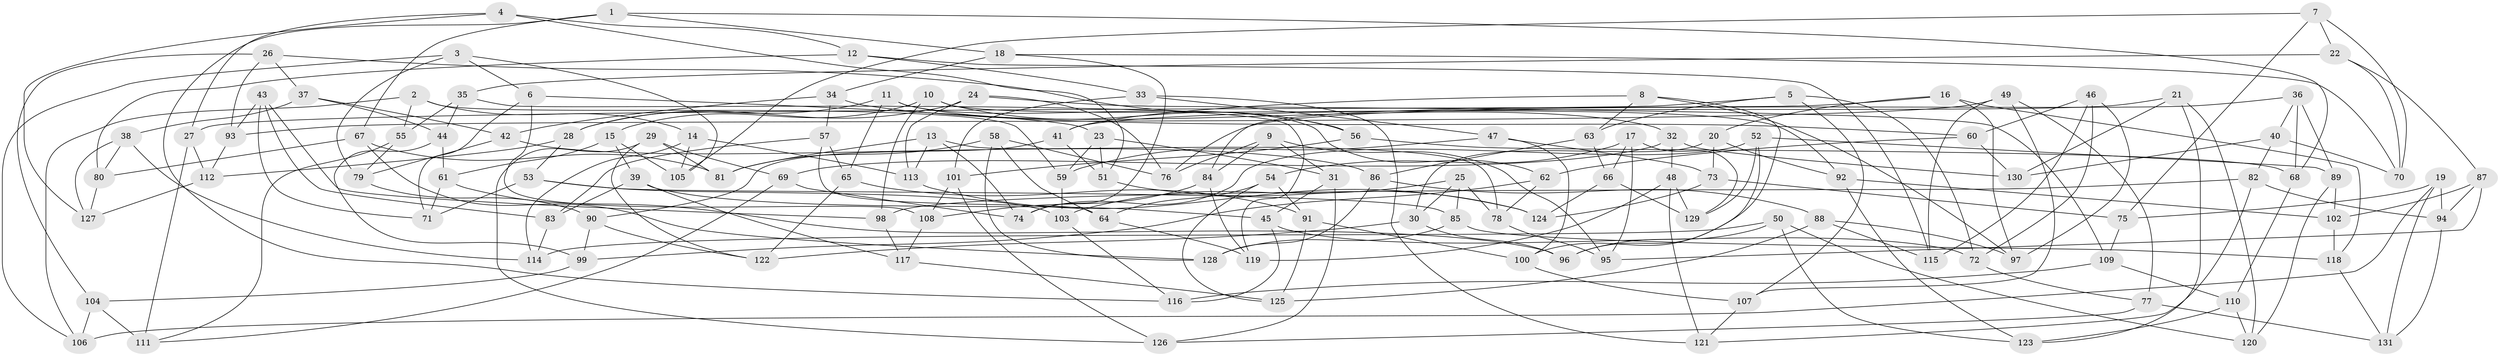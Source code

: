 // Generated by graph-tools (version 1.1) at 2025/11/02/27/25 16:11:47]
// undirected, 131 vertices, 262 edges
graph export_dot {
graph [start="1"]
  node [color=gray90,style=filled];
  1;
  2;
  3;
  4;
  5;
  6;
  7;
  8;
  9;
  10;
  11;
  12;
  13;
  14;
  15;
  16;
  17;
  18;
  19;
  20;
  21;
  22;
  23;
  24;
  25;
  26;
  27;
  28;
  29;
  30;
  31;
  32;
  33;
  34;
  35;
  36;
  37;
  38;
  39;
  40;
  41;
  42;
  43;
  44;
  45;
  46;
  47;
  48;
  49;
  50;
  51;
  52;
  53;
  54;
  55;
  56;
  57;
  58;
  59;
  60;
  61;
  62;
  63;
  64;
  65;
  66;
  67;
  68;
  69;
  70;
  71;
  72;
  73;
  74;
  75;
  76;
  77;
  78;
  79;
  80;
  81;
  82;
  83;
  84;
  85;
  86;
  87;
  88;
  89;
  90;
  91;
  92;
  93;
  94;
  95;
  96;
  97;
  98;
  99;
  100;
  101;
  102;
  103;
  104;
  105;
  106;
  107;
  108;
  109;
  110;
  111;
  112;
  113;
  114;
  115;
  116;
  117;
  118;
  119;
  120;
  121;
  122;
  123;
  124;
  125;
  126;
  127;
  128;
  129;
  130;
  131;
  1 -- 67;
  1 -- 18;
  1 -- 116;
  1 -- 68;
  2 -- 14;
  2 -- 59;
  2 -- 55;
  2 -- 106;
  3 -- 6;
  3 -- 79;
  3 -- 105;
  3 -- 106;
  4 -- 12;
  4 -- 127;
  4 -- 51;
  4 -- 27;
  5 -- 107;
  5 -- 84;
  5 -- 63;
  5 -- 72;
  6 -- 71;
  6 -- 23;
  6 -- 108;
  7 -- 70;
  7 -- 22;
  7 -- 105;
  7 -- 75;
  8 -- 63;
  8 -- 97;
  8 -- 100;
  8 -- 41;
  9 -- 76;
  9 -- 95;
  9 -- 31;
  9 -- 84;
  10 -- 92;
  10 -- 98;
  10 -- 56;
  10 -- 15;
  11 -- 65;
  11 -- 28;
  11 -- 62;
  11 -- 32;
  12 -- 115;
  12 -- 80;
  12 -- 33;
  13 -- 113;
  13 -- 74;
  13 -- 78;
  13 -- 81;
  14 -- 105;
  14 -- 113;
  14 -- 114;
  15 -- 105;
  15 -- 61;
  15 -- 39;
  16 -- 97;
  16 -- 27;
  16 -- 20;
  16 -- 118;
  17 -- 129;
  17 -- 66;
  17 -- 95;
  17 -- 54;
  18 -- 34;
  18 -- 70;
  18 -- 74;
  19 -- 131;
  19 -- 94;
  19 -- 75;
  19 -- 106;
  20 -- 73;
  20 -- 92;
  20 -- 30;
  21 -- 120;
  21 -- 123;
  21 -- 130;
  21 -- 41;
  22 -- 87;
  22 -- 70;
  22 -- 35;
  23 -- 59;
  23 -- 31;
  23 -- 51;
  24 -- 113;
  24 -- 76;
  24 -- 28;
  24 -- 109;
  25 -- 85;
  25 -- 78;
  25 -- 103;
  25 -- 30;
  26 -- 56;
  26 -- 104;
  26 -- 93;
  26 -- 37;
  27 -- 112;
  27 -- 111;
  28 -- 112;
  28 -- 53;
  29 -- 69;
  29 -- 81;
  29 -- 126;
  29 -- 122;
  30 -- 96;
  30 -- 122;
  31 -- 126;
  31 -- 45;
  32 -- 130;
  32 -- 69;
  32 -- 48;
  33 -- 101;
  33 -- 121;
  33 -- 47;
  34 -- 60;
  34 -- 57;
  34 -- 42;
  35 -- 44;
  35 -- 55;
  35 -- 119;
  36 -- 89;
  36 -- 68;
  36 -- 40;
  36 -- 76;
  37 -- 44;
  37 -- 38;
  37 -- 42;
  38 -- 127;
  38 -- 114;
  38 -- 80;
  39 -- 83;
  39 -- 117;
  39 -- 45;
  40 -- 70;
  40 -- 130;
  40 -- 82;
  41 -- 90;
  41 -- 51;
  42 -- 79;
  42 -- 86;
  43 -- 71;
  43 -- 83;
  43 -- 93;
  43 -- 98;
  44 -- 61;
  44 -- 99;
  45 -- 72;
  45 -- 116;
  46 -- 72;
  46 -- 97;
  46 -- 115;
  46 -- 60;
  47 -- 59;
  47 -- 100;
  47 -- 73;
  48 -- 121;
  48 -- 119;
  48 -- 129;
  49 -- 77;
  49 -- 115;
  49 -- 93;
  49 -- 107;
  50 -- 123;
  50 -- 120;
  50 -- 96;
  50 -- 114;
  51 -- 124;
  52 -- 89;
  52 -- 129;
  52 -- 96;
  52 -- 74;
  53 -- 103;
  53 -- 85;
  53 -- 71;
  54 -- 91;
  54 -- 125;
  54 -- 64;
  55 -- 111;
  55 -- 79;
  56 -- 101;
  56 -- 68;
  57 -- 64;
  57 -- 83;
  57 -- 65;
  58 -- 128;
  58 -- 64;
  58 -- 81;
  58 -- 76;
  59 -- 103;
  60 -- 130;
  60 -- 62;
  61 -- 71;
  61 -- 96;
  62 -- 99;
  62 -- 78;
  63 -- 66;
  63 -- 86;
  64 -- 119;
  65 -- 122;
  65 -- 91;
  66 -- 129;
  66 -- 124;
  67 -- 80;
  67 -- 128;
  67 -- 81;
  68 -- 110;
  69 -- 74;
  69 -- 111;
  72 -- 77;
  73 -- 124;
  73 -- 75;
  75 -- 109;
  77 -- 126;
  77 -- 131;
  78 -- 95;
  79 -- 90;
  80 -- 127;
  82 -- 121;
  82 -- 94;
  82 -- 98;
  83 -- 114;
  84 -- 108;
  84 -- 119;
  85 -- 118;
  85 -- 128;
  86 -- 88;
  86 -- 128;
  87 -- 95;
  87 -- 102;
  87 -- 94;
  88 -- 115;
  88 -- 125;
  88 -- 97;
  89 -- 120;
  89 -- 102;
  90 -- 99;
  90 -- 122;
  91 -- 125;
  91 -- 100;
  92 -- 123;
  92 -- 102;
  93 -- 112;
  94 -- 131;
  98 -- 117;
  99 -- 104;
  100 -- 107;
  101 -- 126;
  101 -- 108;
  102 -- 118;
  103 -- 116;
  104 -- 106;
  104 -- 111;
  107 -- 121;
  108 -- 117;
  109 -- 116;
  109 -- 110;
  110 -- 120;
  110 -- 123;
  112 -- 127;
  113 -- 124;
  117 -- 125;
  118 -- 131;
}
